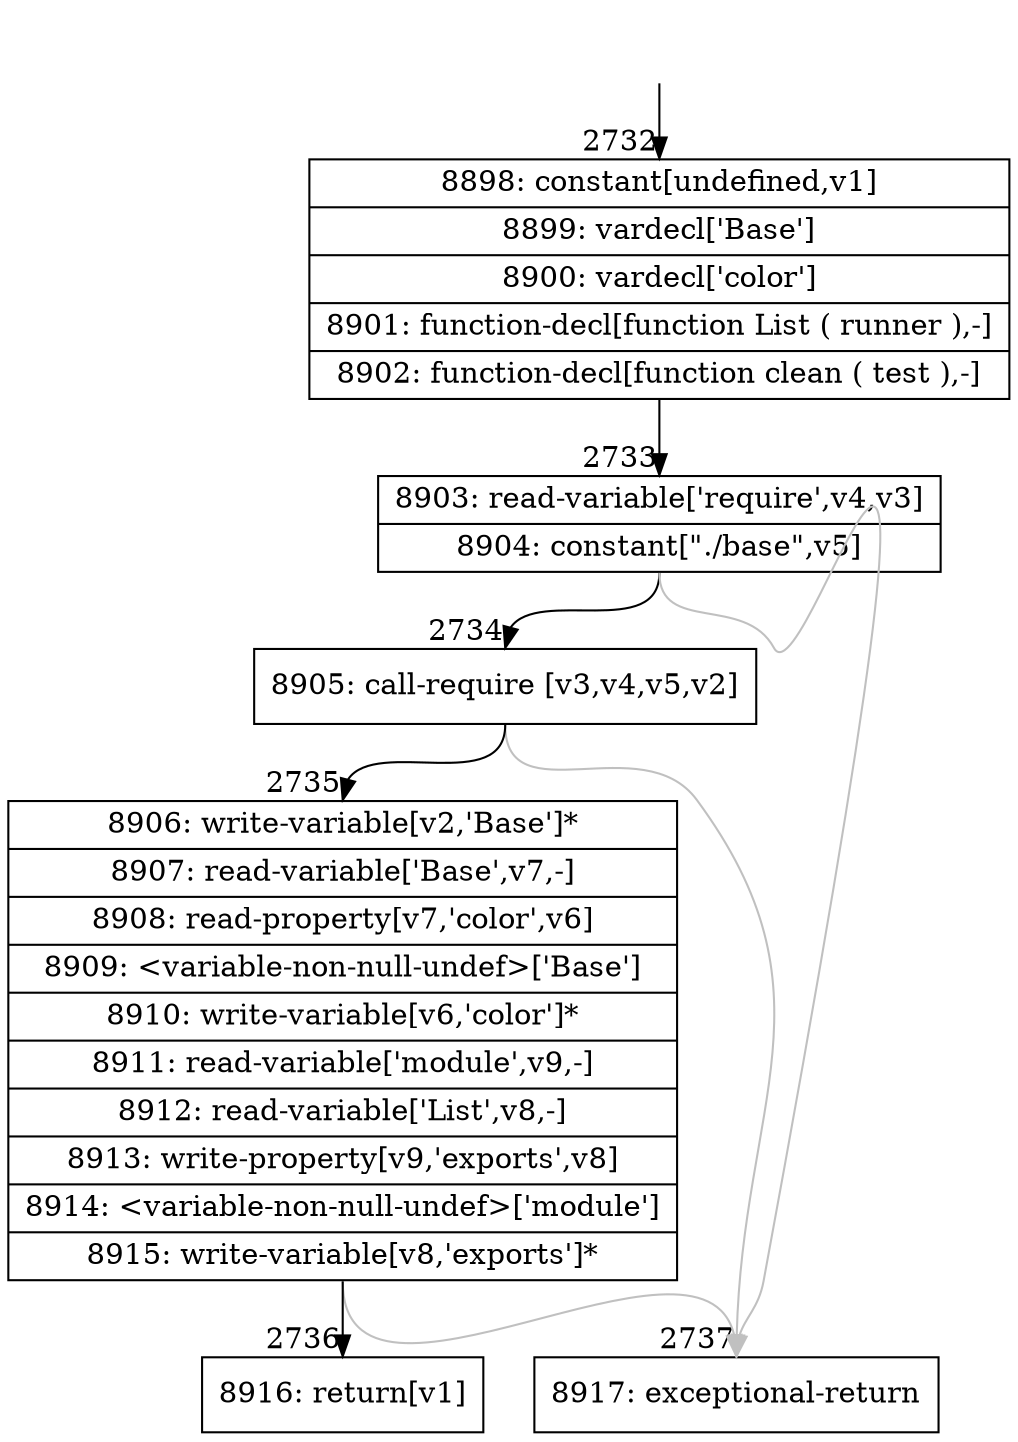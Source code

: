 digraph {
rankdir="TD"
BB_entry231[shape=none,label=""];
BB_entry231 -> BB2732 [tailport=s, headport=n, headlabel="    2732"]
BB2732 [shape=record label="{8898: constant[undefined,v1]|8899: vardecl['Base']|8900: vardecl['color']|8901: function-decl[function List ( runner ),-]|8902: function-decl[function clean ( test ),-]}" ] 
BB2732 -> BB2733 [tailport=s, headport=n, headlabel="      2733"]
BB2733 [shape=record label="{8903: read-variable['require',v4,v3]|8904: constant[\"./base\",v5]}" ] 
BB2733 -> BB2734 [tailport=s, headport=n, headlabel="      2734"]
BB2733 -> BB2737 [tailport=s, headport=n, color=gray, headlabel="      2737"]
BB2734 [shape=record label="{8905: call-require [v3,v4,v5,v2]}" ] 
BB2734 -> BB2735 [tailport=s, headport=n, headlabel="      2735"]
BB2734 -> BB2737 [tailport=s, headport=n, color=gray]
BB2735 [shape=record label="{8906: write-variable[v2,'Base']*|8907: read-variable['Base',v7,-]|8908: read-property[v7,'color',v6]|8909: \<variable-non-null-undef\>['Base']|8910: write-variable[v6,'color']*|8911: read-variable['module',v9,-]|8912: read-variable['List',v8,-]|8913: write-property[v9,'exports',v8]|8914: \<variable-non-null-undef\>['module']|8915: write-variable[v8,'exports']*}" ] 
BB2735 -> BB2736 [tailport=s, headport=n, headlabel="      2736"]
BB2735 -> BB2737 [tailport=s, headport=n, color=gray]
BB2736 [shape=record label="{8916: return[v1]}" ] 
BB2737 [shape=record label="{8917: exceptional-return}" ] 
//#$~ 3175
}
